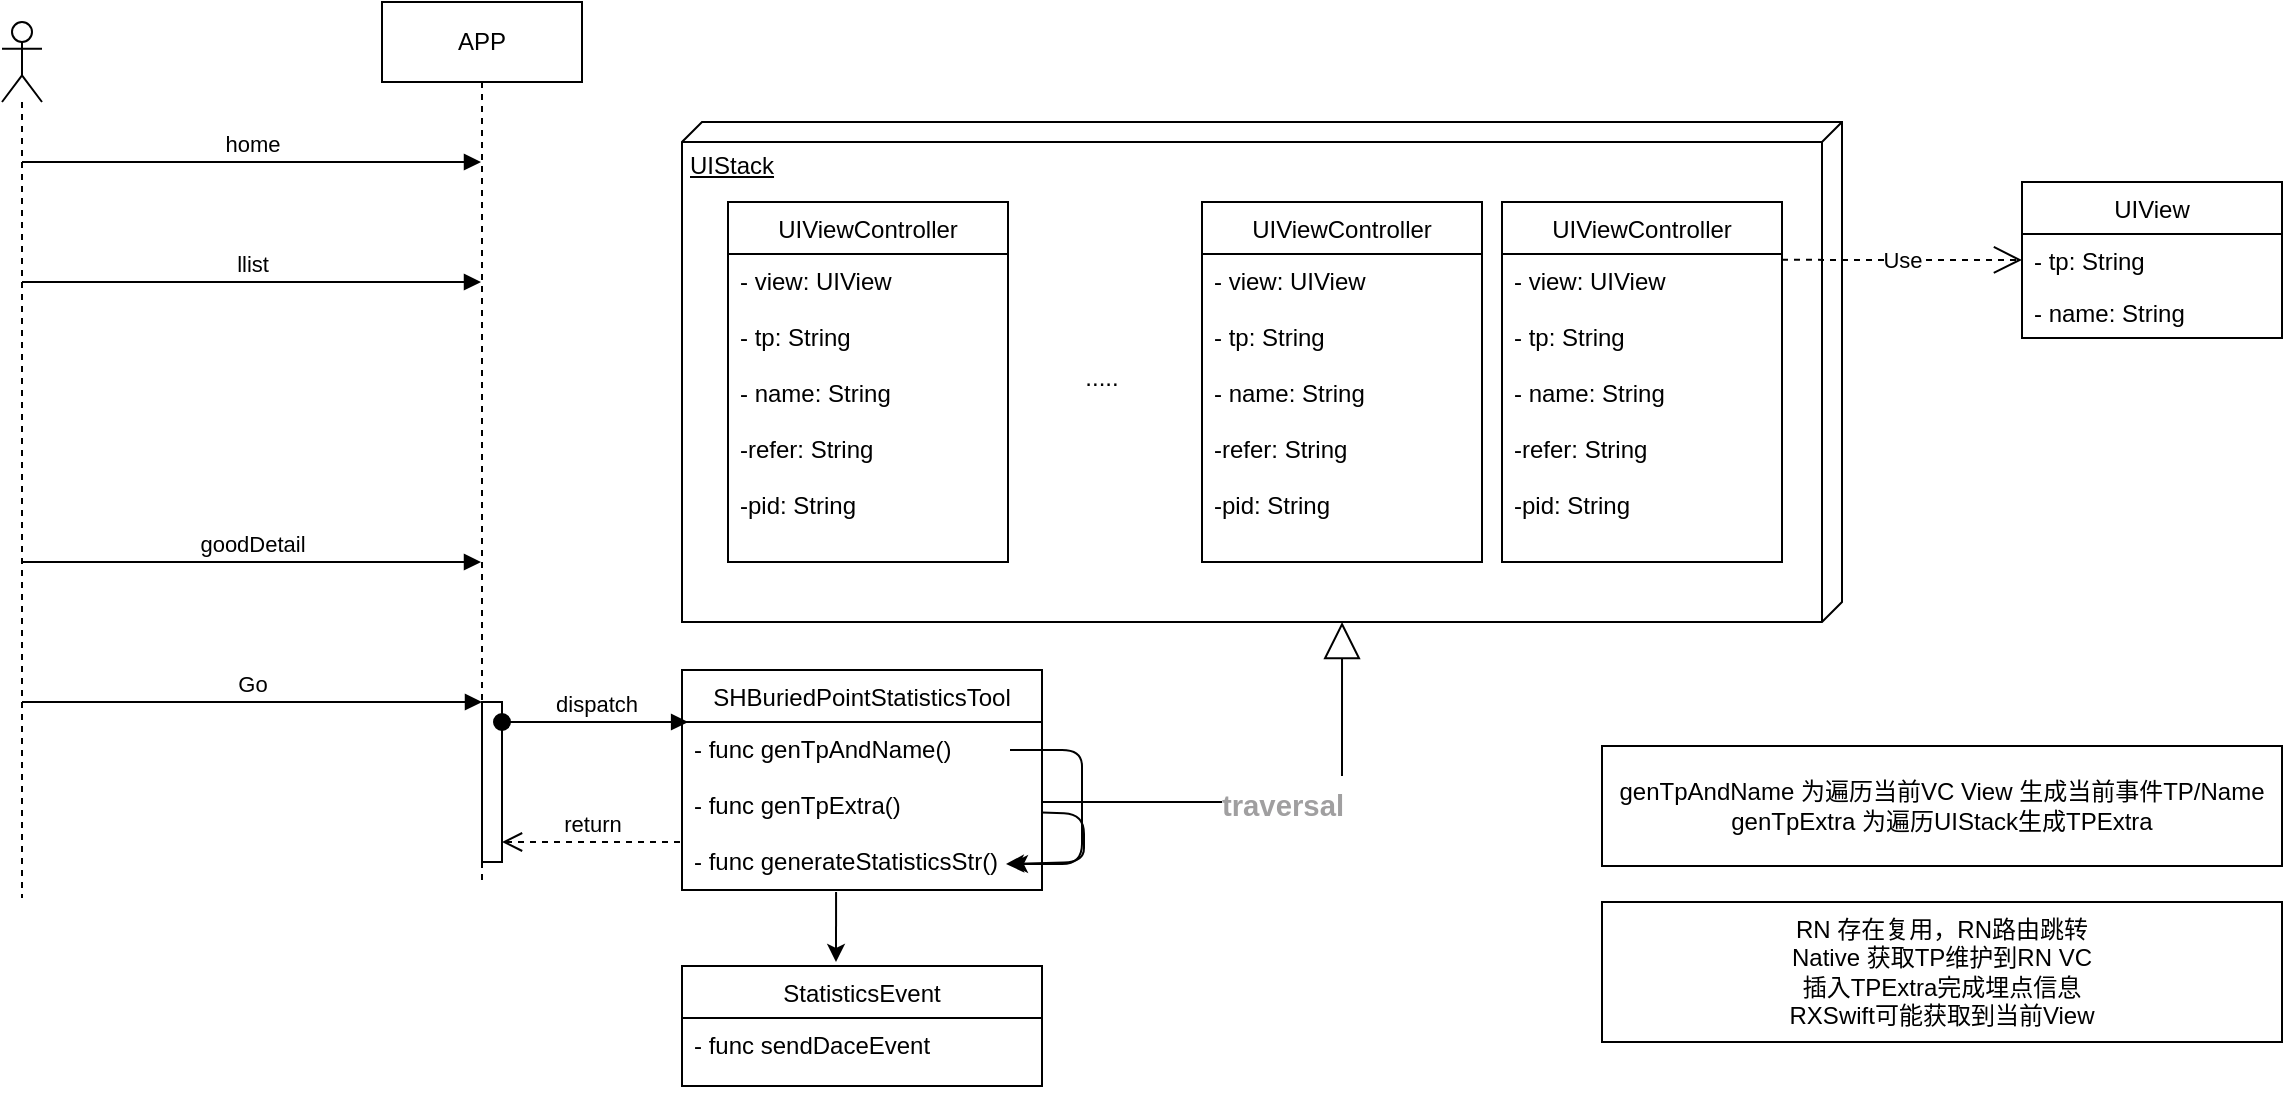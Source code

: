 <mxfile version="13.9.9" type="github">
  <diagram id="Gv3IoVOVaqEcXU43pG7Q" name="Page-1">
    <mxGraphModel dx="1342" dy="695" grid="1" gridSize="10" guides="1" tooltips="1" connect="1" arrows="1" fold="1" page="1" pageScale="1" pageWidth="827" pageHeight="1169" math="0" shadow="0">
      <root>
        <mxCell id="0" />
        <mxCell id="1" parent="0" />
        <mxCell id="ts1Hukwt0rimH9VaoT8l-34" value="UIStack" style="verticalAlign=top;align=left;spacingTop=8;spacingLeft=2;spacingRight=12;shape=cube;size=10;direction=south;fontStyle=4;html=1;" parent="1" vertex="1">
          <mxGeometry x="450" y="100" width="580" height="250" as="geometry" />
        </mxCell>
        <mxCell id="ts1Hukwt0rimH9VaoT8l-4" value="UIView" style="swimlane;fontStyle=0;childLayout=stackLayout;horizontal=1;startSize=26;fillColor=none;horizontalStack=0;resizeParent=1;resizeParentMax=0;resizeLast=0;collapsible=1;marginBottom=0;" parent="1" vertex="1">
          <mxGeometry x="1120" y="130" width="130" height="78" as="geometry" />
        </mxCell>
        <mxCell id="ts1Hukwt0rimH9VaoT8l-5" value="- tp: String" style="text;strokeColor=none;fillColor=none;align=left;verticalAlign=top;spacingLeft=4;spacingRight=4;overflow=hidden;rotatable=0;points=[[0,0.5],[1,0.5]];portConstraint=eastwest;" parent="ts1Hukwt0rimH9VaoT8l-4" vertex="1">
          <mxGeometry y="26" width="130" height="26" as="geometry" />
        </mxCell>
        <mxCell id="ts1Hukwt0rimH9VaoT8l-6" value="- name: String" style="text;strokeColor=none;fillColor=none;align=left;verticalAlign=top;spacingLeft=4;spacingRight=4;overflow=hidden;rotatable=0;points=[[0,0.5],[1,0.5]];portConstraint=eastwest;" parent="ts1Hukwt0rimH9VaoT8l-4" vertex="1">
          <mxGeometry y="52" width="130" height="26" as="geometry" />
        </mxCell>
        <mxCell id="ts1Hukwt0rimH9VaoT8l-12" value="UIViewController" style="swimlane;fontStyle=0;childLayout=stackLayout;horizontal=1;startSize=26;fillColor=none;horizontalStack=0;resizeParent=1;resizeParentMax=0;resizeLast=0;collapsible=1;marginBottom=0;" parent="1" vertex="1">
          <mxGeometry x="473" y="140" width="140" height="180" as="geometry" />
        </mxCell>
        <mxCell id="ts1Hukwt0rimH9VaoT8l-15" value="- view: UIView&#xa;&#xa;- tp: String&#xa;&#xa;- name: String&#xa;&#xa;-refer: String&#xa;&#xa;-pid: String" style="text;strokeColor=none;fillColor=none;align=left;verticalAlign=top;spacingLeft=4;spacingRight=4;overflow=hidden;rotatable=0;points=[[0,0.5],[1,0.5]];portConstraint=eastwest;" parent="ts1Hukwt0rimH9VaoT8l-12" vertex="1">
          <mxGeometry y="26" width="140" height="154" as="geometry" />
        </mxCell>
        <mxCell id="ts1Hukwt0rimH9VaoT8l-22" value="SHBuriedPointStatisticsTool" style="swimlane;fontStyle=0;childLayout=stackLayout;horizontal=1;startSize=26;fillColor=none;horizontalStack=0;resizeParent=1;resizeParentMax=0;resizeLast=0;collapsible=1;marginBottom=0;" parent="1" vertex="1">
          <mxGeometry x="450" y="374" width="180" height="110" as="geometry" />
        </mxCell>
        <mxCell id="ts1Hukwt0rimH9VaoT8l-23" value="- func genTpAndName()&#xa;&#xa;- func genTpExtra()&#xa;&#xa;- func generateStatisticsStr()" style="text;strokeColor=none;fillColor=none;align=left;verticalAlign=top;spacingLeft=4;spacingRight=4;overflow=hidden;rotatable=0;points=[[0,0.5],[1,0.5]];portConstraint=eastwest;" parent="ts1Hukwt0rimH9VaoT8l-22" vertex="1">
          <mxGeometry y="26" width="180" height="84" as="geometry" />
        </mxCell>
        <mxCell id="ts1Hukwt0rimH9VaoT8l-61" value="" style="endArrow=classic;html=1;entryX=1.022;entryY=0.845;entryDx=0;entryDy=0;entryPerimeter=0;" parent="ts1Hukwt0rimH9VaoT8l-22" edge="1">
          <mxGeometry width="50" height="50" relative="1" as="geometry">
            <mxPoint x="164" y="40" as="sourcePoint" />
            <mxPoint x="163.96" y="96.98" as="targetPoint" />
            <Array as="points">
              <mxPoint x="200" y="40" />
              <mxPoint x="200" y="56" />
              <mxPoint x="200" y="97" />
            </Array>
          </mxGeometry>
        </mxCell>
        <mxCell id="ts1Hukwt0rimH9VaoT8l-31" value="UIViewController" style="swimlane;fontStyle=0;childLayout=stackLayout;horizontal=1;startSize=26;fillColor=none;horizontalStack=0;resizeParent=1;resizeParentMax=0;resizeLast=0;collapsible=1;marginBottom=0;" parent="1" vertex="1">
          <mxGeometry x="710" y="140" width="140" height="180" as="geometry" />
        </mxCell>
        <mxCell id="ts1Hukwt0rimH9VaoT8l-32" value="- view: UIView&#xa;&#xa;- tp: String&#xa;&#xa;- name: String&#xa;&#xa;-refer: String&#xa;&#xa;-pid: String" style="text;strokeColor=none;fillColor=none;align=left;verticalAlign=top;spacingLeft=4;spacingRight=4;overflow=hidden;rotatable=0;points=[[0,0.5],[1,0.5]];portConstraint=eastwest;" parent="ts1Hukwt0rimH9VaoT8l-31" vertex="1">
          <mxGeometry y="26" width="140" height="154" as="geometry" />
        </mxCell>
        <mxCell id="ts1Hukwt0rimH9VaoT8l-29" value="UIViewController" style="swimlane;fontStyle=0;childLayout=stackLayout;horizontal=1;startSize=26;fillColor=none;horizontalStack=0;resizeParent=1;resizeParentMax=0;resizeLast=0;collapsible=1;marginBottom=0;" parent="1" vertex="1">
          <mxGeometry x="860" y="140" width="140" height="180" as="geometry" />
        </mxCell>
        <mxCell id="ts1Hukwt0rimH9VaoT8l-30" value="- view: UIView&#xa;&#xa;- tp: String&#xa;&#xa;- name: String&#xa;&#xa;-refer: String&#xa;&#xa;-pid: String" style="text;strokeColor=none;fillColor=none;align=left;verticalAlign=top;spacingLeft=4;spacingRight=4;overflow=hidden;rotatable=0;points=[[0,0.5],[1,0.5]];portConstraint=eastwest;" parent="ts1Hukwt0rimH9VaoT8l-29" vertex="1">
          <mxGeometry y="26" width="140" height="154" as="geometry" />
        </mxCell>
        <mxCell id="ts1Hukwt0rimH9VaoT8l-35" value="....." style="text;html=1;strokeColor=none;fillColor=none;align=center;verticalAlign=middle;whiteSpace=wrap;rounded=0;" parent="1" vertex="1">
          <mxGeometry x="630" y="218" width="60" height="20" as="geometry" />
        </mxCell>
        <mxCell id="ts1Hukwt0rimH9VaoT8l-36" value="" style="shape=umlLifeline;participant=umlActor;perimeter=lifelinePerimeter;whiteSpace=wrap;html=1;container=1;collapsible=0;recursiveResize=0;verticalAlign=top;spacingTop=36;outlineConnect=0;" parent="1" vertex="1">
          <mxGeometry x="110" y="50" width="20" height="438" as="geometry" />
        </mxCell>
        <mxCell id="ts1Hukwt0rimH9VaoT8l-43" value="home" style="html=1;verticalAlign=bottom;endArrow=block;" parent="ts1Hukwt0rimH9VaoT8l-36" target="ts1Hukwt0rimH9VaoT8l-39" edge="1">
          <mxGeometry width="80" relative="1" as="geometry">
            <mxPoint x="10" y="70" as="sourcePoint" />
            <mxPoint x="90" y="70" as="targetPoint" />
          </mxGeometry>
        </mxCell>
        <mxCell id="ts1Hukwt0rimH9VaoT8l-38" value="Use" style="endArrow=open;endSize=12;dashed=1;html=1;entryX=0;entryY=0.5;entryDx=0;entryDy=0;exitX=1;exitY=0.019;exitDx=0;exitDy=0;exitPerimeter=0;" parent="1" source="ts1Hukwt0rimH9VaoT8l-30" target="ts1Hukwt0rimH9VaoT8l-5" edge="1">
          <mxGeometry width="160" relative="1" as="geometry">
            <mxPoint x="980" y="170" as="sourcePoint" />
            <mxPoint x="1090" y="170" as="targetPoint" />
          </mxGeometry>
        </mxCell>
        <mxCell id="ts1Hukwt0rimH9VaoT8l-39" value="APP" style="shape=umlLifeline;perimeter=lifelinePerimeter;whiteSpace=wrap;html=1;container=1;collapsible=0;recursiveResize=0;outlineConnect=0;" parent="1" vertex="1">
          <mxGeometry x="300" y="40" width="100" height="440" as="geometry" />
        </mxCell>
        <mxCell id="ts1Hukwt0rimH9VaoT8l-54" value="" style="html=1;points=[];perimeter=orthogonalPerimeter;" parent="ts1Hukwt0rimH9VaoT8l-39" vertex="1">
          <mxGeometry x="50" y="350" width="10" height="80" as="geometry" />
        </mxCell>
        <mxCell id="ts1Hukwt0rimH9VaoT8l-57" value="dispatch" style="html=1;verticalAlign=bottom;startArrow=oval;startFill=1;endArrow=block;startSize=8;entryX=0.017;entryY=0;entryDx=0;entryDy=0;entryPerimeter=0;" parent="ts1Hukwt0rimH9VaoT8l-39" target="ts1Hukwt0rimH9VaoT8l-23" edge="1">
          <mxGeometry width="60" relative="1" as="geometry">
            <mxPoint x="60" y="360" as="sourcePoint" />
            <mxPoint x="120" y="360" as="targetPoint" />
          </mxGeometry>
        </mxCell>
        <mxCell id="ts1Hukwt0rimH9VaoT8l-58" value="return" style="html=1;verticalAlign=bottom;endArrow=open;dashed=1;endSize=8;" parent="ts1Hukwt0rimH9VaoT8l-39" edge="1">
          <mxGeometry relative="1" as="geometry">
            <mxPoint x="149" y="420" as="sourcePoint" />
            <mxPoint x="60" y="420" as="targetPoint" />
          </mxGeometry>
        </mxCell>
        <mxCell id="ts1Hukwt0rimH9VaoT8l-44" value="llist" style="html=1;verticalAlign=bottom;endArrow=block;" parent="1" edge="1">
          <mxGeometry width="80" relative="1" as="geometry">
            <mxPoint x="120" y="180" as="sourcePoint" />
            <mxPoint x="349.5" y="180" as="targetPoint" />
          </mxGeometry>
        </mxCell>
        <mxCell id="ts1Hukwt0rimH9VaoT8l-45" value="goodDetail" style="html=1;verticalAlign=bottom;endArrow=block;" parent="1" edge="1">
          <mxGeometry width="80" relative="1" as="geometry">
            <mxPoint x="120" y="320" as="sourcePoint" />
            <mxPoint x="349.5" y="320" as="targetPoint" />
          </mxGeometry>
        </mxCell>
        <mxCell id="ts1Hukwt0rimH9VaoT8l-46" value="Go" style="html=1;verticalAlign=bottom;endArrow=block;" parent="1" target="ts1Hukwt0rimH9VaoT8l-54" edge="1">
          <mxGeometry width="80" relative="1" as="geometry">
            <mxPoint x="120" y="390" as="sourcePoint" />
            <mxPoint x="349.5" y="390" as="targetPoint" />
          </mxGeometry>
        </mxCell>
        <mxCell id="ts1Hukwt0rimH9VaoT8l-62" value="" style="endArrow=classic;html=1;entryX=0.9;entryY=0.988;entryDx=0;entryDy=0;entryPerimeter=0;" parent="1" source="ts1Hukwt0rimH9VaoT8l-23" edge="1">
          <mxGeometry width="50" height="50" relative="1" as="geometry">
            <mxPoint x="612.98" y="430.028" as="sourcePoint" />
            <mxPoint x="612" y="470.992" as="targetPoint" />
            <Array as="points">
              <mxPoint x="651" y="446" />
              <mxPoint x="651" y="470" />
            </Array>
          </mxGeometry>
        </mxCell>
        <mxCell id="ts1Hukwt0rimH9VaoT8l-63" value="StatisticsEvent" style="swimlane;fontStyle=0;childLayout=stackLayout;horizontal=1;startSize=26;fillColor=none;horizontalStack=0;resizeParent=1;resizeParentMax=0;resizeLast=0;collapsible=1;marginBottom=0;" parent="1" vertex="1">
          <mxGeometry x="450" y="522" width="180" height="60" as="geometry" />
        </mxCell>
        <mxCell id="ts1Hukwt0rimH9VaoT8l-64" value="- func sendDaceEvent&#xa;" style="text;strokeColor=none;fillColor=none;align=left;verticalAlign=top;spacingLeft=4;spacingRight=4;overflow=hidden;rotatable=0;points=[[0,0.5],[1,0.5]];portConstraint=eastwest;" parent="ts1Hukwt0rimH9VaoT8l-63" vertex="1">
          <mxGeometry y="26" width="180" height="34" as="geometry" />
        </mxCell>
        <mxCell id="ts1Hukwt0rimH9VaoT8l-67" value="" style="endArrow=classic;html=1;exitX=0.428;exitY=1.012;exitDx=0;exitDy=0;exitPerimeter=0;" parent="1" source="ts1Hukwt0rimH9VaoT8l-23" edge="1">
          <mxGeometry width="50" height="50" relative="1" as="geometry">
            <mxPoint x="660" y="550" as="sourcePoint" />
            <mxPoint x="527" y="520" as="targetPoint" />
          </mxGeometry>
        </mxCell>
        <mxCell id="ts1Hukwt0rimH9VaoT8l-68" value="&lt;h1 id=&quot;titleHeading&quot; style=&quot;margin: 0px ; background-position: 0px 0px&quot;&gt;&lt;font color=&quot;#a09fa0&quot; face=&quot;helvetica, lucida grande, lucida, verdana, sans-serif&quot;&gt;&lt;span style=&quot;font-size: 14.667px&quot;&gt;traversal&lt;/span&gt;&lt;/font&gt;&lt;br&gt;&lt;/h1&gt;" style="endArrow=block;endSize=16;endFill=0;html=1;entryX=1;entryY=0.431;entryDx=0;entryDy=0;entryPerimeter=0;" parent="1" target="ts1Hukwt0rimH9VaoT8l-34" edge="1">
          <mxGeometry width="160" relative="1" as="geometry">
            <mxPoint x="630" y="440" as="sourcePoint" />
            <mxPoint x="790" y="440" as="targetPoint" />
            <Array as="points">
              <mxPoint x="780" y="440" />
            </Array>
          </mxGeometry>
        </mxCell>
        <mxCell id="ts1Hukwt0rimH9VaoT8l-69" value="&lt;span style=&quot;text-align: left&quot;&gt;genTpAndName 为遍历当前VC View 生成当前事件TP/Name&lt;br&gt;&lt;/span&gt;&lt;span style=&quot;text-align: left&quot;&gt;genTpExtra 为遍历UIStack生成TPExtra&lt;/span&gt;&lt;span style=&quot;text-align: left&quot;&gt;&lt;br&gt;&lt;/span&gt;" style="rounded=0;whiteSpace=wrap;html=1;" parent="1" vertex="1">
          <mxGeometry x="910" y="412" width="340" height="60" as="geometry" />
        </mxCell>
        <mxCell id="ts1Hukwt0rimH9VaoT8l-70" value="&lt;span style=&quot;text-align: left&quot;&gt;RN 存在复用，RN路由跳转&lt;br&gt;Native 获取TP维护到RN VC&lt;br&gt;插入TPExtra完成埋点信息&lt;br&gt;RXSwift可能获取到当前View&lt;br&gt;&lt;/span&gt;" style="rounded=0;whiteSpace=wrap;html=1;" parent="1" vertex="1">
          <mxGeometry x="910" y="490" width="340" height="70" as="geometry" />
        </mxCell>
      </root>
    </mxGraphModel>
  </diagram>
</mxfile>
